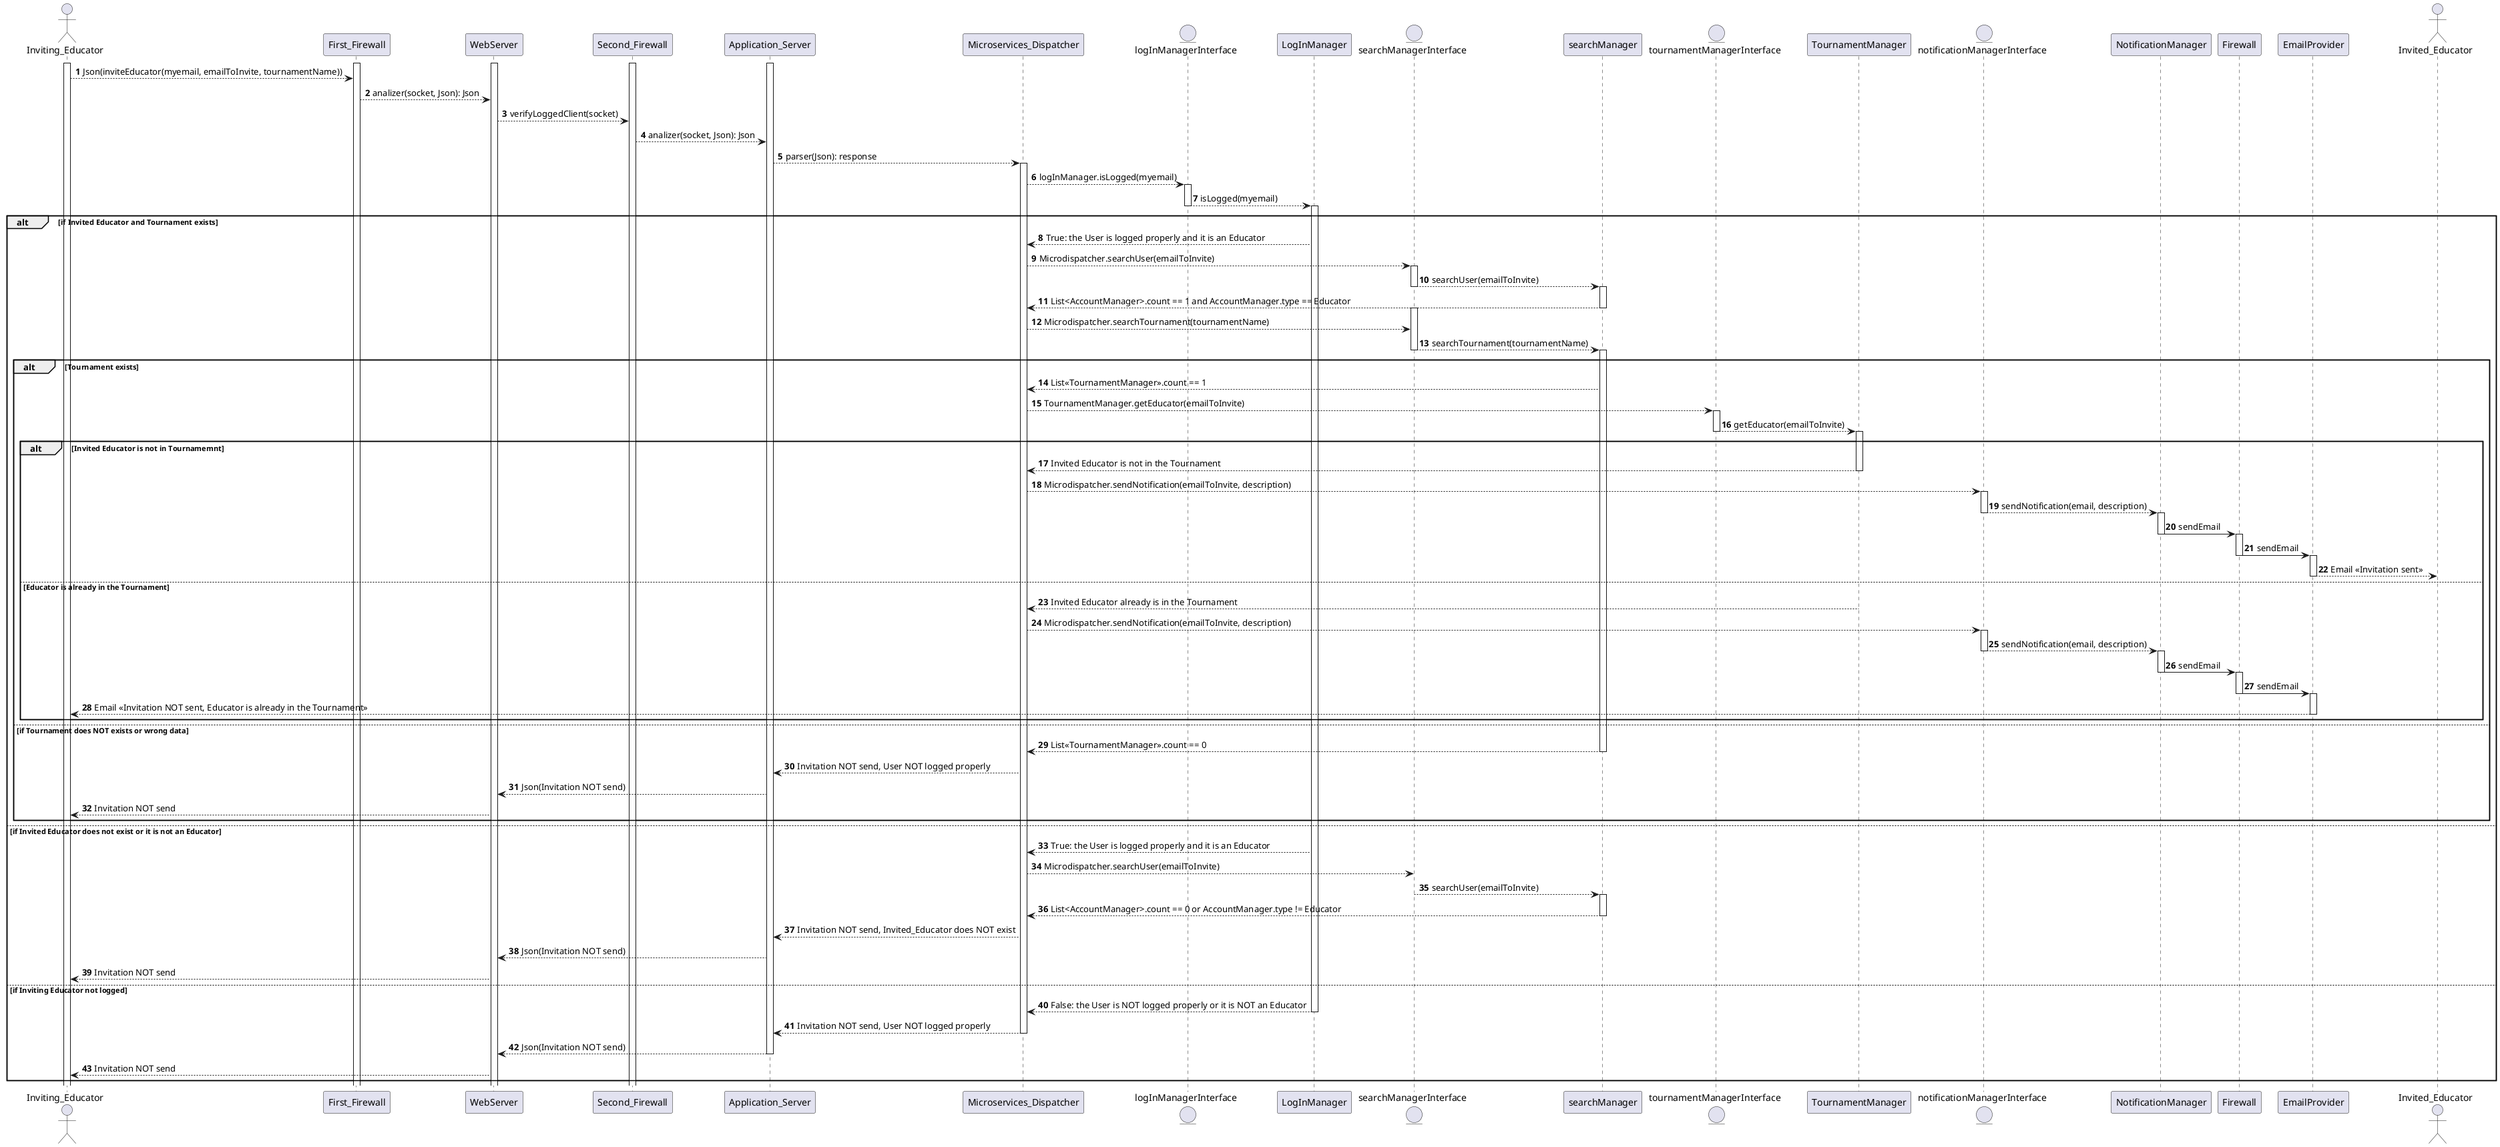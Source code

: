 @startuml

autonumber

actor Inviting_Educator as U1
participant First_Firewall as FF
participant WebServer as WS
participant Second_Firewall as SF
participant Application_Server as AS
participant Microservices_Dispatcher as MD
entity logInManagerInterface as LMI
participant LogInManager as LM
entity searchManagerInterface as SMI
participant searchManager as SM
entity tournamentManagerInterface as TMI
participant TournamentManager as TM
entity notificationManagerInterface as NMI
participant NotificationManager as NM
participant Firewall as F
participant EmailProvider as EP
actor Invited_Educator as U2


activate U1
activate FF
activate WS
activate SF
activate AS
U1 --> FF: Json(inviteEducator(myemail, emailToInvite, tournamentName))
FF-->WS: analizer(socket, Json): Json
WS-->SF: verifyLoggedClient(socket)
SF-->AS: analizer(socket, Json): Json
AS-->MD: parser(Json): response
activate MD
MD-->LMI: logInManager.isLogged(myemail)
activate LMI
LMI-->LM: isLogged(myemail)
deactivate LMI
activate LM
alt if Invited Educator and Tournament exists
    LM-->MD: True: the User is logged properly and it is an Educator
    MD-->SMI: Microdispatcher.searchUser(emailToInvite)
    activate SMI
    SMI-->SM: searchUser(emailToInvite)
    deactivate SMI
    activate SM
    SM-->MD: List<AccountManager>.count == 1 and AccountManager.type == Educator
    deactivate SM
    activate SMI
    MD-->SMI: Microdispatcher.searchTournament(tournamentName)
    SMI-->SM: searchTournament(tournamentName)
    deactivate SMI
    activate SM
    alt Tournament exists
        SM --> MD: List<<TournamentManager>>.count == 1
        MD --> TMI: TournamentManager.getEducator(emailToInvite)
        activate TMI
        TMI --> TM: getEducator(emailToInvite)
        deactivate TMI
        activate TM
        alt Invited Educator is not in Tournamemnt
            TM --> MD: Invited Educator is not in the Tournament
            deactivate TM
            MD --> NMI: Microdispatcher.sendNotification(emailToInvite, description)
            activate NMI
            NMI-->NM: sendNotification(email, description)
            deactivate NMI
            activate NM
            NM->F: sendEmail
            deactivate NM
            activate F
            F->EP: sendEmail
            deactivate F
            activate EP
            EP-->U2: Email <<Invitation sent>>
            deactivate EP
        else Educator is already in the Tournament
            TM --> MD: Invited Educator already is in the Tournament
            deactivate TM
            MD --> NMI: Microdispatcher.sendNotification(emailToInvite, description)
            activate NMI
            NMI-->NM: sendNotification(email, description)
            deactivate NMI
            activate NM
            NM->F: sendEmail
            deactivate NM
            activate F
            F->EP: sendEmail
            deactivate F
            activate EP
            EP-->U1: Email <<Invitation NOT sent, Educator is already in the Tournament>>
            deactivate EP
        end 
    else if Tournament does NOT exists or wrong data
        SM --> MD: List<<TournamentManager>>.count == 0
        deactivate SM
        MD-->AS: Invitation NOT send, User NOT logged properly 
        AS-->WS: Json(Invitation NOT send)
        WS-->U1: Invitation NOT send
        end
else if Invited Educator does not exist or it is not an Educator
    LM-->MD: True: the User is logged properly and it is an Educator
    MD-->SMI: Microdispatcher.searchUser(emailToInvite)
    SMI-->SM: searchUser(emailToInvite)
    activate SM
    SM-->MD: List<AccountManager>.count == 0 or AccountManager.type != Educator
    deactivate SM
    MD-->AS: Invitation NOT send, Invited_Educator does NOT exist
    AS-->WS: Json(Invitation NOT send)
    WS-->U1: Invitation NOT send
else if Inviting Educator not logged
    LM-->MD: False: the User is NOT logged properly or it is NOT an Educator
    deactivate LM
    MD-->AS: Invitation NOT send, User NOT logged properly 
    deactivate MD
    AS-->WS: Json(Invitation NOT send)
    deactivate AS
    WS-->U1: Invitation NOT send
end 


@enduml